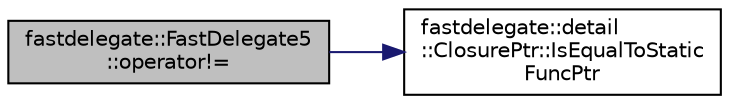 digraph "fastdelegate::FastDelegate5::operator!="
{
 // INTERACTIVE_SVG=YES
  edge [fontname="Helvetica",fontsize="10",labelfontname="Helvetica",labelfontsize="10"];
  node [fontname="Helvetica",fontsize="10",shape=record];
  rankdir="LR";
  Node1 [label="fastdelegate::FastDelegate5\l::operator!=",height=0.2,width=0.4,color="black", fillcolor="grey75", style="filled" fontcolor="black"];
  Node1 -> Node2 [color="midnightblue",fontsize="10",style="solid",fontname="Helvetica"];
  Node2 [label="fastdelegate::detail\l::ClosurePtr::IsEqualToStatic\lFuncPtr",height=0.2,width=0.4,color="black", fillcolor="white", style="filled",URL="$classfastdelegate_1_1detail_1_1ClosurePtr.html#a02688d9a3cc770adf1cb7ef9ed4a0e45"];
}
